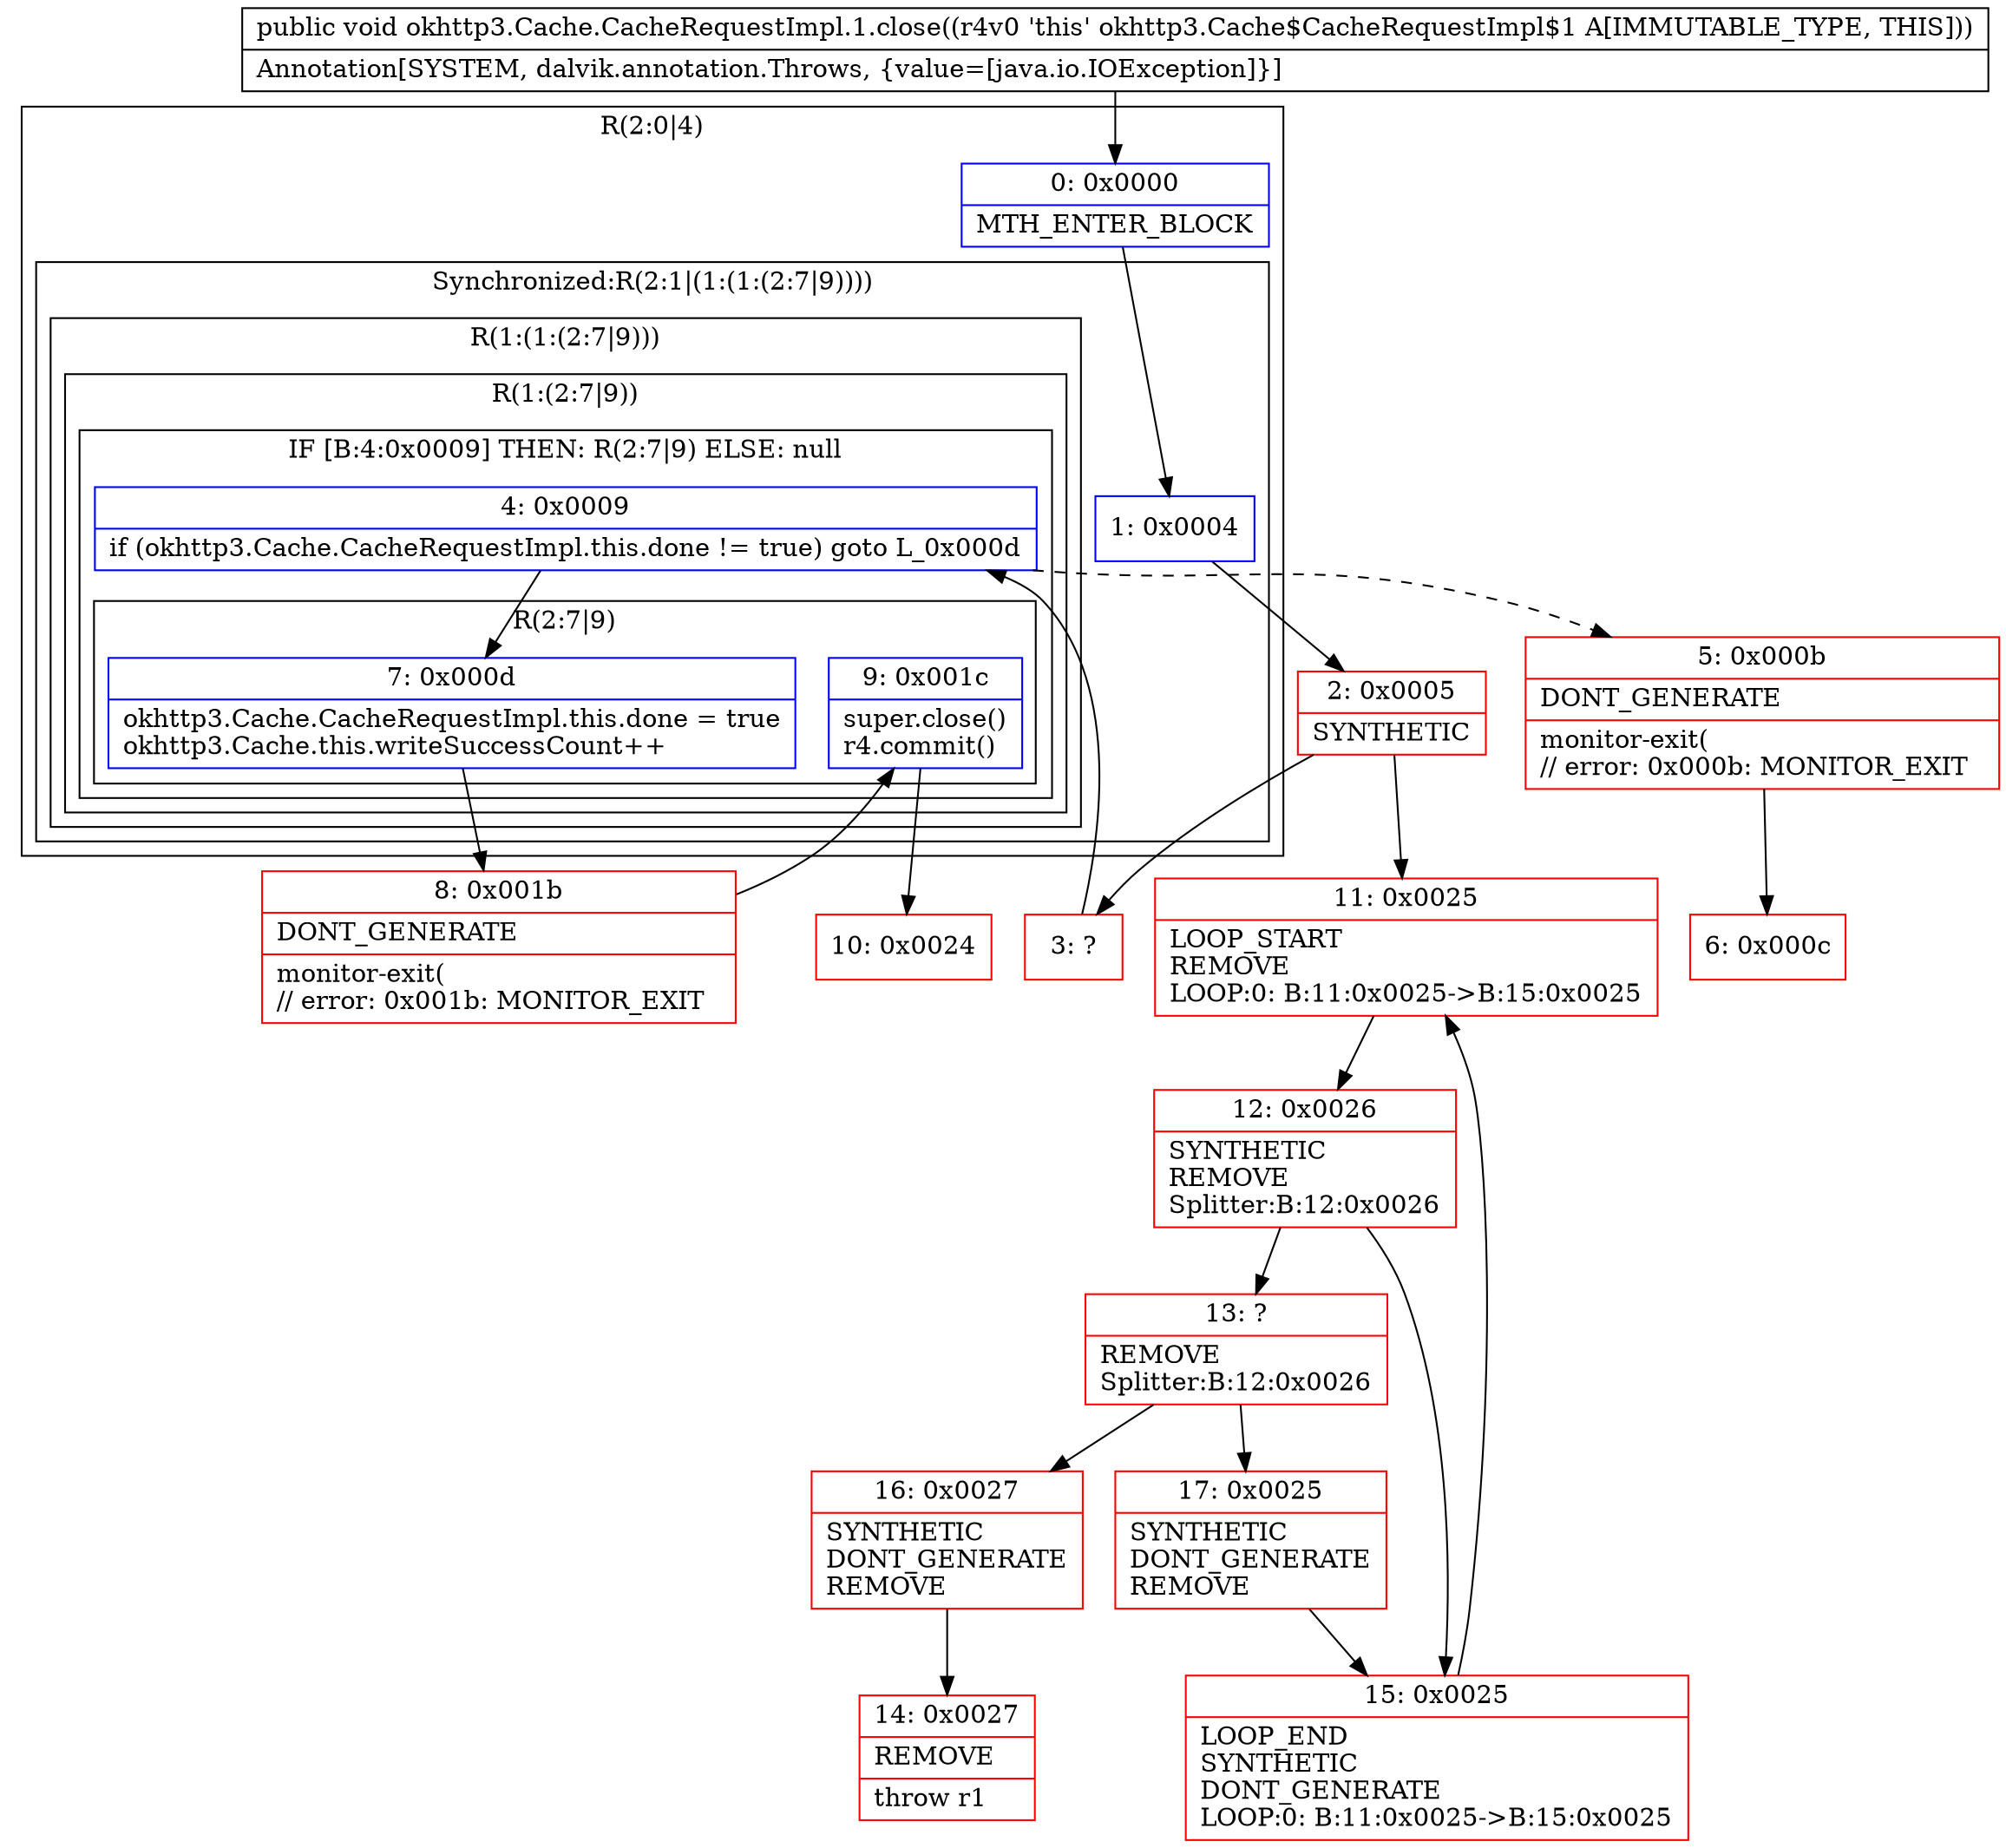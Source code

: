 digraph "CFG forokhttp3.Cache.CacheRequestImpl.1.close()V" {
subgraph cluster_Region_1083548146 {
label = "R(2:0|4)";
node [shape=record,color=blue];
Node_0 [shape=record,label="{0\:\ 0x0000|MTH_ENTER_BLOCK\l}"];
subgraph cluster_SynchronizedRegion_464655394 {
label = "Synchronized:R(2:1|(1:(1:(2:7|9))))";
node [shape=record,color=blue];
Node_1 [shape=record,label="{1\:\ 0x0004}"];
subgraph cluster_Region_2040103412 {
label = "R(1:(1:(2:7|9)))";
node [shape=record,color=blue];
subgraph cluster_Region_999346111 {
label = "R(1:(2:7|9))";
node [shape=record,color=blue];
subgraph cluster_IfRegion_1458008846 {
label = "IF [B:4:0x0009] THEN: R(2:7|9) ELSE: null";
node [shape=record,color=blue];
Node_4 [shape=record,label="{4\:\ 0x0009|if (okhttp3.Cache.CacheRequestImpl.this.done != true) goto L_0x000d\l}"];
subgraph cluster_Region_1568632564 {
label = "R(2:7|9)";
node [shape=record,color=blue];
Node_7 [shape=record,label="{7\:\ 0x000d|okhttp3.Cache.CacheRequestImpl.this.done = true\lokhttp3.Cache.this.writeSuccessCount++\l}"];
Node_9 [shape=record,label="{9\:\ 0x001c|super.close()\lr4.commit()\l}"];
}
}
}
}
}
}
Node_2 [shape=record,color=red,label="{2\:\ 0x0005|SYNTHETIC\l}"];
Node_3 [shape=record,color=red,label="{3\:\ ?}"];
Node_5 [shape=record,color=red,label="{5\:\ 0x000b|DONT_GENERATE\l|monitor\-exit(\l\/\/ error: 0x000b: MONITOR_EXIT  \l}"];
Node_6 [shape=record,color=red,label="{6\:\ 0x000c}"];
Node_8 [shape=record,color=red,label="{8\:\ 0x001b|DONT_GENERATE\l|monitor\-exit(\l\/\/ error: 0x001b: MONITOR_EXIT  \l}"];
Node_10 [shape=record,color=red,label="{10\:\ 0x0024}"];
Node_11 [shape=record,color=red,label="{11\:\ 0x0025|LOOP_START\lREMOVE\lLOOP:0: B:11:0x0025\-\>B:15:0x0025\l}"];
Node_12 [shape=record,color=red,label="{12\:\ 0x0026|SYNTHETIC\lREMOVE\lSplitter:B:12:0x0026\l}"];
Node_13 [shape=record,color=red,label="{13\:\ ?|REMOVE\lSplitter:B:12:0x0026\l}"];
Node_14 [shape=record,color=red,label="{14\:\ 0x0027|REMOVE\l|throw r1\l}"];
Node_15 [shape=record,color=red,label="{15\:\ 0x0025|LOOP_END\lSYNTHETIC\lDONT_GENERATE\lLOOP:0: B:11:0x0025\-\>B:15:0x0025\l}"];
Node_16 [shape=record,color=red,label="{16\:\ 0x0027|SYNTHETIC\lDONT_GENERATE\lREMOVE\l}"];
Node_17 [shape=record,color=red,label="{17\:\ 0x0025|SYNTHETIC\lDONT_GENERATE\lREMOVE\l}"];
MethodNode[shape=record,label="{public void okhttp3.Cache.CacheRequestImpl.1.close((r4v0 'this' okhttp3.Cache$CacheRequestImpl$1 A[IMMUTABLE_TYPE, THIS]))  | Annotation[SYSTEM, dalvik.annotation.Throws, \{value=[java.io.IOException]\}]\l}"];
MethodNode -> Node_0;
Node_0 -> Node_1;
Node_1 -> Node_2;
Node_4 -> Node_5[style=dashed];
Node_4 -> Node_7;
Node_7 -> Node_8;
Node_9 -> Node_10;
Node_2 -> Node_3;
Node_2 -> Node_11;
Node_3 -> Node_4;
Node_5 -> Node_6;
Node_8 -> Node_9;
Node_11 -> Node_12;
Node_12 -> Node_13;
Node_12 -> Node_15;
Node_13 -> Node_16;
Node_13 -> Node_17;
Node_15 -> Node_11;
Node_16 -> Node_14;
Node_17 -> Node_15;
}

